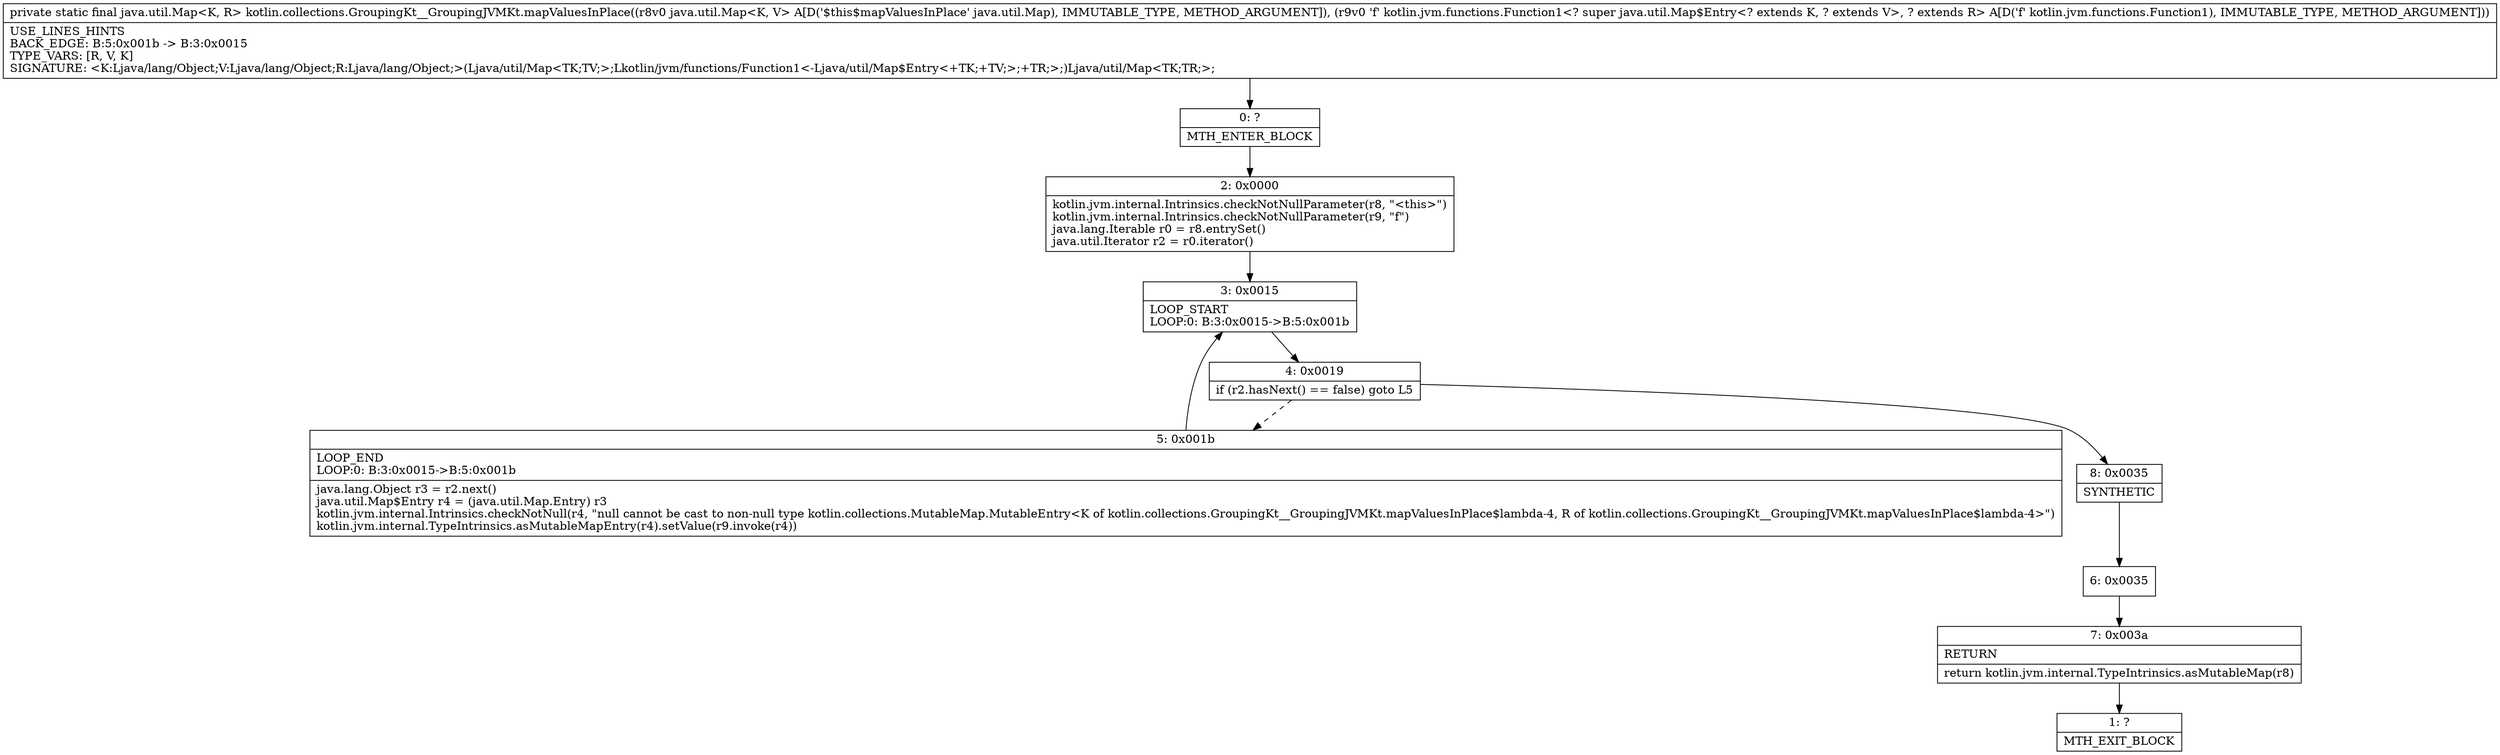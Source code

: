 digraph "CFG forkotlin.collections.GroupingKt__GroupingJVMKt.mapValuesInPlace(Ljava\/util\/Map;Lkotlin\/jvm\/functions\/Function1;)Ljava\/util\/Map;" {
Node_0 [shape=record,label="{0\:\ ?|MTH_ENTER_BLOCK\l}"];
Node_2 [shape=record,label="{2\:\ 0x0000|kotlin.jvm.internal.Intrinsics.checkNotNullParameter(r8, \"\<this\>\")\lkotlin.jvm.internal.Intrinsics.checkNotNullParameter(r9, \"f\")\ljava.lang.Iterable r0 = r8.entrySet()\ljava.util.Iterator r2 = r0.iterator()\l}"];
Node_3 [shape=record,label="{3\:\ 0x0015|LOOP_START\lLOOP:0: B:3:0x0015\-\>B:5:0x001b\l}"];
Node_4 [shape=record,label="{4\:\ 0x0019|if (r2.hasNext() == false) goto L5\l}"];
Node_5 [shape=record,label="{5\:\ 0x001b|LOOP_END\lLOOP:0: B:3:0x0015\-\>B:5:0x001b\l|java.lang.Object r3 = r2.next()\ljava.util.Map$Entry r4 = (java.util.Map.Entry) r3\lkotlin.jvm.internal.Intrinsics.checkNotNull(r4, \"null cannot be cast to non\-null type kotlin.collections.MutableMap.MutableEntry\<K of kotlin.collections.GroupingKt__GroupingJVMKt.mapValuesInPlace$lambda\-4, R of kotlin.collections.GroupingKt__GroupingJVMKt.mapValuesInPlace$lambda\-4\>\")\lkotlin.jvm.internal.TypeIntrinsics.asMutableMapEntry(r4).setValue(r9.invoke(r4))\l}"];
Node_8 [shape=record,label="{8\:\ 0x0035|SYNTHETIC\l}"];
Node_6 [shape=record,label="{6\:\ 0x0035}"];
Node_7 [shape=record,label="{7\:\ 0x003a|RETURN\l|return kotlin.jvm.internal.TypeIntrinsics.asMutableMap(r8)\l}"];
Node_1 [shape=record,label="{1\:\ ?|MTH_EXIT_BLOCK\l}"];
MethodNode[shape=record,label="{private static final java.util.Map\<K, R\> kotlin.collections.GroupingKt__GroupingJVMKt.mapValuesInPlace((r8v0 java.util.Map\<K, V\> A[D('$this$mapValuesInPlace' java.util.Map), IMMUTABLE_TYPE, METHOD_ARGUMENT]), (r9v0 'f' kotlin.jvm.functions.Function1\<? super java.util.Map$Entry\<? extends K, ? extends V\>, ? extends R\> A[D('f' kotlin.jvm.functions.Function1), IMMUTABLE_TYPE, METHOD_ARGUMENT]))  | USE_LINES_HINTS\lBACK_EDGE: B:5:0x001b \-\> B:3:0x0015\lTYPE_VARS: [R, V, K]\lSIGNATURE: \<K:Ljava\/lang\/Object;V:Ljava\/lang\/Object;R:Ljava\/lang\/Object;\>(Ljava\/util\/Map\<TK;TV;\>;Lkotlin\/jvm\/functions\/Function1\<\-Ljava\/util\/Map$Entry\<+TK;+TV;\>;+TR;\>;)Ljava\/util\/Map\<TK;TR;\>;\l}"];
MethodNode -> Node_0;Node_0 -> Node_2;
Node_2 -> Node_3;
Node_3 -> Node_4;
Node_4 -> Node_5[style=dashed];
Node_4 -> Node_8;
Node_5 -> Node_3;
Node_8 -> Node_6;
Node_6 -> Node_7;
Node_7 -> Node_1;
}

